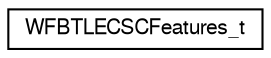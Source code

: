 digraph "Graphical Class Hierarchy"
{
  edge [fontname="FreeSans",fontsize="10",labelfontname="FreeSans",labelfontsize="10"];
  node [fontname="FreeSans",fontsize="10",shape=record];
  rankdir="LR";
  Node1 [label="WFBTLECSCFeatures_t",height=0.2,width=0.4,color="black", fillcolor="white", style="filled",URL="$struct_w_f_b_t_l_e_c_s_c_features__t.html",tooltip="Represents the features of a Bike Speed and Cadence device. "];
}
